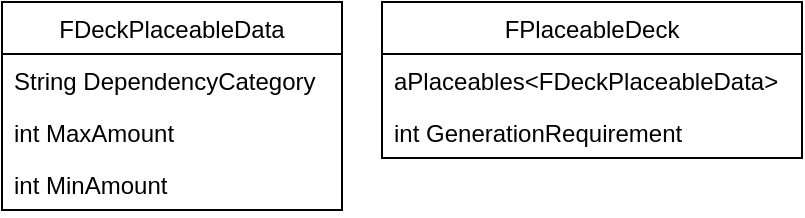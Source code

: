 <mxfile version="10.6.7" type="device"><diagram id="-BV5FWarF85pmptjV15V" name="Page-1"><mxGraphModel dx="1394" dy="764" grid="1" gridSize="10" guides="1" tooltips="1" connect="1" arrows="1" fold="1" page="1" pageScale="1" pageWidth="827" pageHeight="1169" math="0" shadow="0"><root><mxCell id="0"/><mxCell id="1" parent="0"/><mxCell id="w7tR1vFOa5Y3U9XSmV4a-1" value="FPlaceableDeck" style="swimlane;fontStyle=0;childLayout=stackLayout;horizontal=1;startSize=26;fillColor=none;horizontalStack=0;resizeParent=1;resizeParentMax=0;resizeLast=0;collapsible=1;marginBottom=0;" vertex="1" parent="1"><mxGeometry x="270" y="230" width="210" height="78" as="geometry"/></mxCell><mxCell id="w7tR1vFOa5Y3U9XSmV4a-2" value="aPlaceables&lt;FDeckPlaceableData&gt;" style="text;strokeColor=none;fillColor=none;align=left;verticalAlign=top;spacingLeft=4;spacingRight=4;overflow=hidden;rotatable=0;points=[[0,0.5],[1,0.5]];portConstraint=eastwest;" vertex="1" parent="w7tR1vFOa5Y3U9XSmV4a-1"><mxGeometry y="26" width="210" height="26" as="geometry"/></mxCell><mxCell id="w7tR1vFOa5Y3U9XSmV4a-3" value="int GenerationRequirement" style="text;strokeColor=none;fillColor=none;align=left;verticalAlign=top;spacingLeft=4;spacingRight=4;overflow=hidden;rotatable=0;points=[[0,0.5],[1,0.5]];portConstraint=eastwest;" vertex="1" parent="w7tR1vFOa5Y3U9XSmV4a-1"><mxGeometry y="52" width="210" height="26" as="geometry"/></mxCell><mxCell id="w7tR1vFOa5Y3U9XSmV4a-5" value="FDeckPlaceableData" style="swimlane;fontStyle=0;childLayout=stackLayout;horizontal=1;startSize=26;fillColor=none;horizontalStack=0;resizeParent=1;resizeParentMax=0;resizeLast=0;collapsible=1;marginBottom=0;" vertex="1" parent="1"><mxGeometry x="80" y="230" width="170" height="104" as="geometry"/></mxCell><mxCell id="w7tR1vFOa5Y3U9XSmV4a-6" value="String DependencyCategory" style="text;strokeColor=none;fillColor=none;align=left;verticalAlign=top;spacingLeft=4;spacingRight=4;overflow=hidden;rotatable=0;points=[[0,0.5],[1,0.5]];portConstraint=eastwest;" vertex="1" parent="w7tR1vFOa5Y3U9XSmV4a-5"><mxGeometry y="26" width="170" height="26" as="geometry"/></mxCell><mxCell id="w7tR1vFOa5Y3U9XSmV4a-7" value="int MaxAmount" style="text;strokeColor=none;fillColor=none;align=left;verticalAlign=top;spacingLeft=4;spacingRight=4;overflow=hidden;rotatable=0;points=[[0,0.5],[1,0.5]];portConstraint=eastwest;" vertex="1" parent="w7tR1vFOa5Y3U9XSmV4a-5"><mxGeometry y="52" width="170" height="26" as="geometry"/></mxCell><mxCell id="w7tR1vFOa5Y3U9XSmV4a-8" value="int MinAmount" style="text;strokeColor=none;fillColor=none;align=left;verticalAlign=top;spacingLeft=4;spacingRight=4;overflow=hidden;rotatable=0;points=[[0,0.5],[1,0.5]];portConstraint=eastwest;" vertex="1" parent="w7tR1vFOa5Y3U9XSmV4a-5"><mxGeometry y="78" width="170" height="26" as="geometry"/></mxCell></root></mxGraphModel></diagram></mxfile>